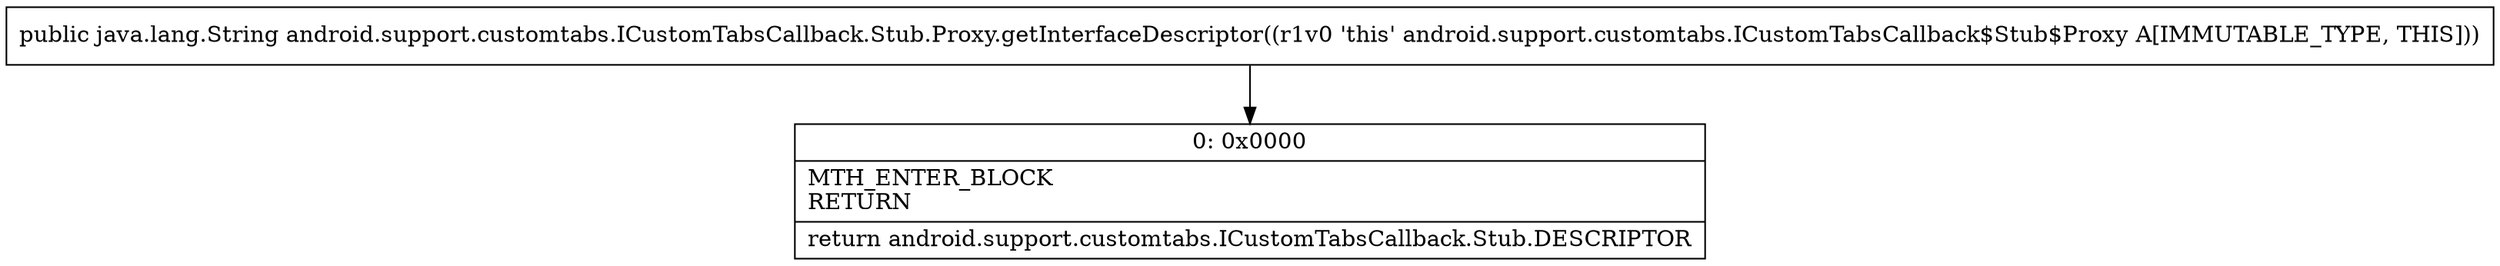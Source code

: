 digraph "CFG forandroid.support.customtabs.ICustomTabsCallback.Stub.Proxy.getInterfaceDescriptor()Ljava\/lang\/String;" {
Node_0 [shape=record,label="{0\:\ 0x0000|MTH_ENTER_BLOCK\lRETURN\l|return android.support.customtabs.ICustomTabsCallback.Stub.DESCRIPTOR\l}"];
MethodNode[shape=record,label="{public java.lang.String android.support.customtabs.ICustomTabsCallback.Stub.Proxy.getInterfaceDescriptor((r1v0 'this' android.support.customtabs.ICustomTabsCallback$Stub$Proxy A[IMMUTABLE_TYPE, THIS])) }"];
MethodNode -> Node_0;
}

